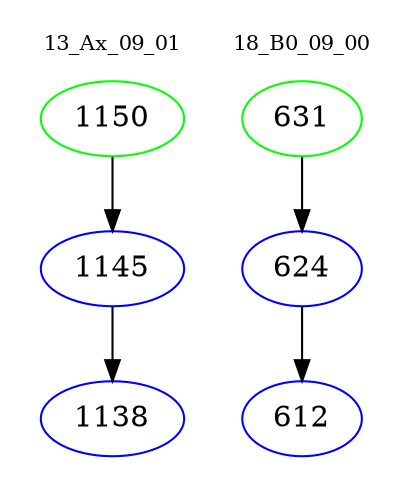 digraph{
subgraph cluster_0 {
color = white
label = "13_Ax_09_01";
fontsize=10;
T0_1150 [label="1150", color="green"]
T0_1150 -> T0_1145 [color="black"]
T0_1145 [label="1145", color="blue"]
T0_1145 -> T0_1138 [color="black"]
T0_1138 [label="1138", color="blue"]
}
subgraph cluster_1 {
color = white
label = "18_B0_09_00";
fontsize=10;
T1_631 [label="631", color="green"]
T1_631 -> T1_624 [color="black"]
T1_624 [label="624", color="blue"]
T1_624 -> T1_612 [color="black"]
T1_612 [label="612", color="blue"]
}
}
